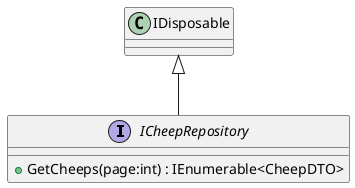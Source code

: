 @startuml
interface ICheepRepository {
    + GetCheeps(page:int) : IEnumerable<CheepDTO>
}
IDisposable <|-- ICheepRepository
@enduml
